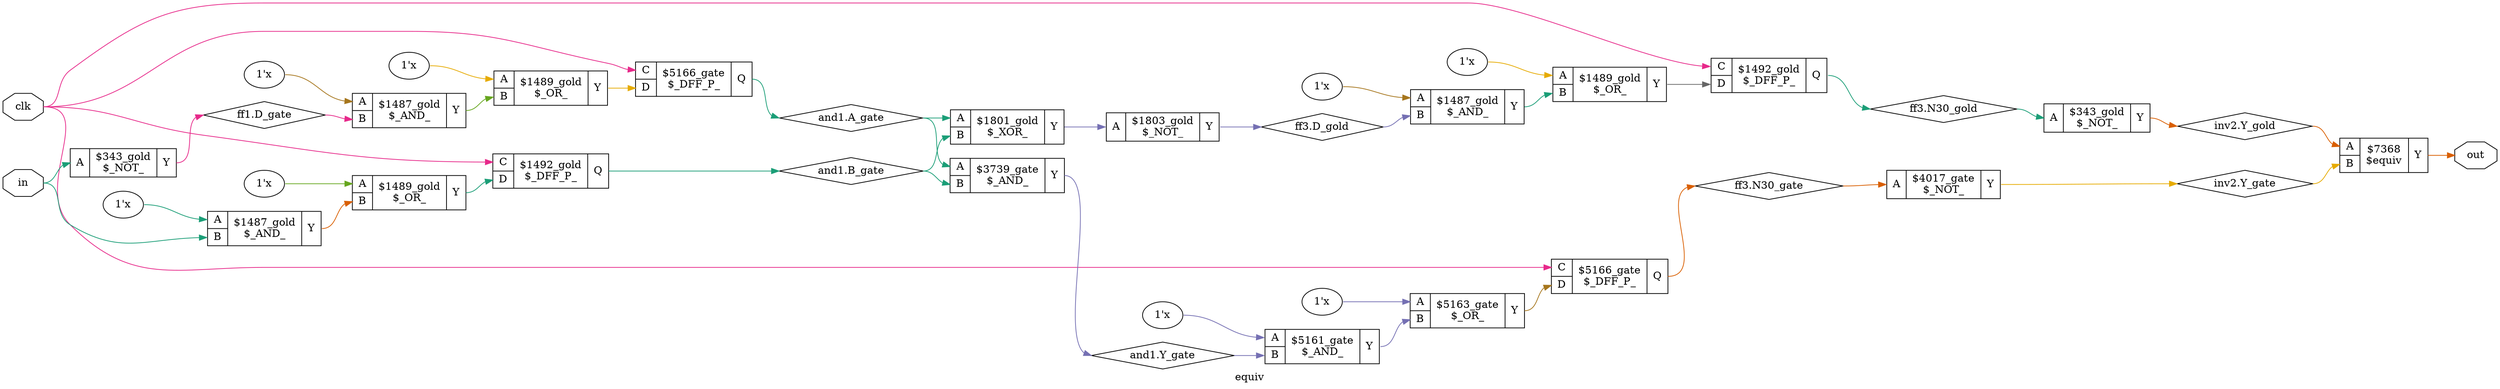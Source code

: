 digraph "equiv" {
label="equiv";
rankdir="LR";
remincross=true;
n10 [ shape=diamond, label="and1.A_gate", color="black", fontcolor="black" ];
n11 [ shape=diamond, label="and1.B_gate", color="black", fontcolor="black" ];
n12 [ shape=diamond, label="and1.Y_gate", color="black", fontcolor="black" ];
n13 [ shape=octagon, label="clk", color="black", fontcolor="black" ];
n14 [ shape=diamond, label="ff1.D_gate", color="black", fontcolor="black" ];
n15 [ shape=diamond, label="ff3.D_gold", color="black", fontcolor="black" ];
n16 [ shape=diamond, label="ff3.N30_gate", color="black", fontcolor="black" ];
n17 [ shape=diamond, label="ff3.N30_gold", color="black", fontcolor="black" ];
n18 [ shape=octagon, label="in", color="black", fontcolor="black" ];
n19 [ shape=diamond, label="inv2.Y_gate", color="black", fontcolor="black" ];
n20 [ shape=diamond, label="inv2.Y_gold", color="black", fontcolor="black" ];
n21 [ shape=octagon, label="out", color="black", fontcolor="black" ];
{ rank="source"; n13; n18;}
{ rank="sink"; n21;}
c25 [ shape=record, label="{{<p22> A|<p23> B}|$7368\n$equiv|{<p24> Y}}" ];
c26 [ shape=record, label="{{<p22> A|<p23> B}|$3739_gate\n$_AND_|{<p24> Y}}" ];
c30 [ shape=record, label="{{<p27> C|<p28> D}|$5166_gate\n$_DFF_P_|{<p29> Q}}" ];
v0 [ label="1'x" ];
c31 [ shape=record, label="{{<p22> A|<p23> B}|$1487_gold\n$_AND_|{<p24> Y}}" ];
v1 [ label="1'x" ];
c32 [ shape=record, label="{{<p22> A|<p23> B}|$1489_gold\n$_OR_|{<p24> Y}}" ];
c33 [ shape=record, label="{{<p27> C|<p28> D}|$1492_gold\n$_DFF_P_|{<p29> Q}}" ];
v2 [ label="1'x" ];
c34 [ shape=record, label="{{<p22> A|<p23> B}|$1487_gold\n$_AND_|{<p24> Y}}" ];
v3 [ label="1'x" ];
c35 [ shape=record, label="{{<p22> A|<p23> B}|$1489_gold\n$_OR_|{<p24> Y}}" ];
c36 [ shape=record, label="{{<p27> C|<p28> D}|$1492_gold\n$_DFF_P_|{<p29> Q}}" ];
c37 [ shape=record, label="{{<p27> C|<p28> D}|$5166_gate\n$_DFF_P_|{<p29> Q}}" ];
v4 [ label="1'x" ];
c38 [ shape=record, label="{{<p22> A|<p23> B}|$1487_gold\n$_AND_|{<p24> Y}}" ];
v5 [ label="1'x" ];
c39 [ shape=record, label="{{<p22> A|<p23> B}|$5161_gate\n$_AND_|{<p24> Y}}" ];
v6 [ label="1'x" ];
c40 [ shape=record, label="{{<p22> A|<p23> B}|$1489_gold\n$_OR_|{<p24> Y}}" ];
v7 [ label="1'x" ];
c41 [ shape=record, label="{{<p22> A|<p23> B}|$5163_gate\n$_OR_|{<p24> Y}}" ];
c42 [ shape=record, label="{{<p22> A}|$343_gold\n$_NOT_|{<p24> Y}}" ];
c43 [ shape=record, label="{{<p22> A}|$343_gold\n$_NOT_|{<p24> Y}}" ];
c44 [ shape=record, label="{{<p22> A}|$4017_gate\n$_NOT_|{<p24> Y}}" ];
c45 [ shape=record, label="{{<p22> A}|$1803_gold\n$_NOT_|{<p24> Y}}" ];
c46 [ shape=record, label="{{<p22> A|<p23> B}|$1801_gold\n$_XOR_|{<p24> Y}}" ];
c31:p24:e -> c32:p23:w [colorscheme="dark28", color="5", fontcolor="5", label=""];
c30:p29:e -> n10:w [colorscheme="dark28", color="1", fontcolor="1", label=""];
n10:e -> c26:p22:w [colorscheme="dark28", color="1", fontcolor="1", label=""];
n10:e -> c46:p22:w [colorscheme="dark28", color="1", fontcolor="1", label=""];
c33:p29:e -> n11:w [colorscheme="dark28", color="1", fontcolor="1", label=""];
n11:e -> c26:p23:w [colorscheme="dark28", color="1", fontcolor="1", label=""];
n11:e -> c46:p23:w [colorscheme="dark28", color="1", fontcolor="1", label=""];
c26:p24:e -> n12:w [colorscheme="dark28", color="3", fontcolor="3", label=""];
n12:e -> c39:p23:w [colorscheme="dark28", color="3", fontcolor="3", label=""];
n13:e -> c30:p27:w [colorscheme="dark28", color="4", fontcolor="4", label=""];
n13:e -> c33:p27:w [colorscheme="dark28", color="4", fontcolor="4", label=""];
n13:e -> c36:p27:w [colorscheme="dark28", color="4", fontcolor="4", label=""];
n13:e -> c37:p27:w [colorscheme="dark28", color="4", fontcolor="4", label=""];
c42:p24:e -> n14:w [colorscheme="dark28", color="4", fontcolor="4", label=""];
n14:e -> c31:p23:w [colorscheme="dark28", color="4", fontcolor="4", label=""];
c45:p24:e -> n15:w [colorscheme="dark28", color="3", fontcolor="3", label=""];
n15:e -> c38:p23:w [colorscheme="dark28", color="3", fontcolor="3", label=""];
c37:p29:e -> n16:w [colorscheme="dark28", color="2", fontcolor="2", label=""];
n16:e -> c44:p22:w [colorscheme="dark28", color="2", fontcolor="2", label=""];
c36:p29:e -> n17:w [colorscheme="dark28", color="1", fontcolor="1", label=""];
n17:e -> c43:p22:w [colorscheme="dark28", color="1", fontcolor="1", label=""];
n18:e -> c34:p23:w [colorscheme="dark28", color="1", fontcolor="1", label=""];
n18:e -> c42:p22:w [colorscheme="dark28", color="1", fontcolor="1", label=""];
c44:p24:e -> n19:w [colorscheme="dark28", color="6", fontcolor="6", label=""];
n19:e -> c25:p23:w [colorscheme="dark28", color="6", fontcolor="6", label=""];
c32:p24:e -> c30:p28:w [colorscheme="dark28", color="6", fontcolor="6", label=""];
c43:p24:e -> n20:w [colorscheme="dark28", color="2", fontcolor="2", label=""];
n20:e -> c25:p22:w [colorscheme="dark28", color="2", fontcolor="2", label=""];
c25:p24:e -> n21:w [colorscheme="dark28", color="2", fontcolor="2", label=""];
c34:p24:e -> c35:p23:w [colorscheme="dark28", color="2", fontcolor="2", label=""];
c35:p24:e -> c33:p28:w [colorscheme="dark28", color="1", fontcolor="1", label=""];
c38:p24:e -> c40:p23:w [colorscheme="dark28", color="1", fontcolor="1", label=""];
c39:p24:e -> c41:p23:w [colorscheme="dark28", color="3", fontcolor="3", label=""];
c40:p24:e -> c36:p28:w [colorscheme="dark28", color="8", fontcolor="8", label=""];
c41:p24:e -> c37:p28:w [colorscheme="dark28", color="7", fontcolor="7", label=""];
c46:p24:e -> c45:p22:w [colorscheme="dark28", color="3", fontcolor="3", label=""];
v0:e -> c31:p22:w [colorscheme="dark28", color="7", fontcolor="7", label=""];
v1:e -> c32:p22:w [colorscheme="dark28", color="6", fontcolor="6", label=""];
v2:e -> c34:p22:w [colorscheme="dark28", color="1", fontcolor="1", label=""];
v3:e -> c35:p22:w [colorscheme="dark28", color="5", fontcolor="5", label=""];
v4:e -> c38:p22:w [colorscheme="dark28", color="7", fontcolor="7", label=""];
v5:e -> c39:p22:w [colorscheme="dark28", color="3", fontcolor="3", label=""];
v6:e -> c40:p22:w [colorscheme="dark28", color="6", fontcolor="6", label=""];
v7:e -> c41:p22:w [colorscheme="dark28", color="3", fontcolor="3", label=""];
}
